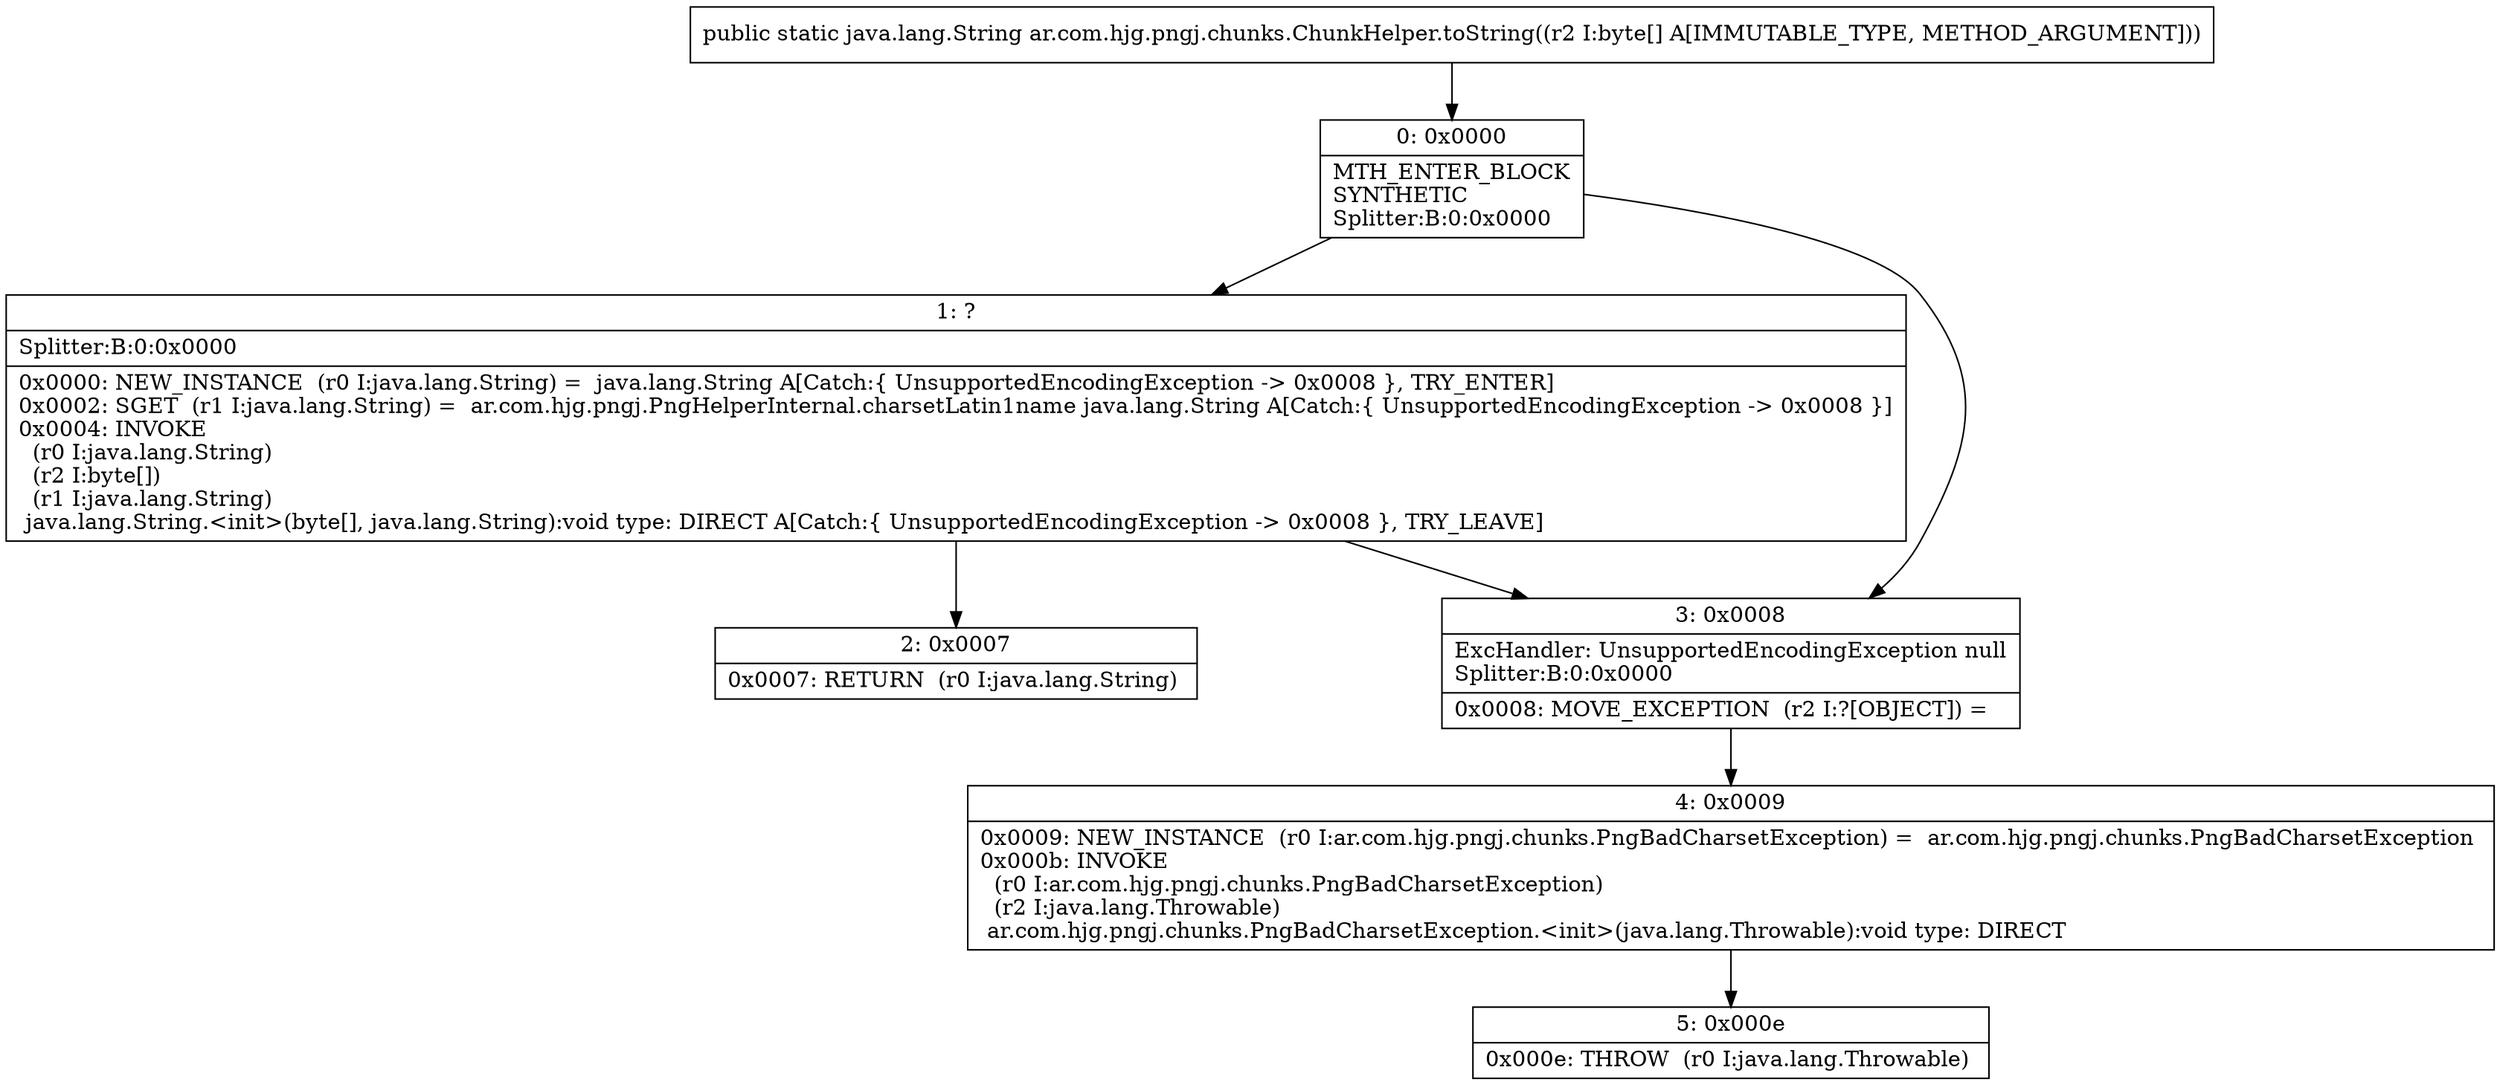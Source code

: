 digraph "CFG forar.com.hjg.pngj.chunks.ChunkHelper.toString([B)Ljava\/lang\/String;" {
Node_0 [shape=record,label="{0\:\ 0x0000|MTH_ENTER_BLOCK\lSYNTHETIC\lSplitter:B:0:0x0000\l}"];
Node_1 [shape=record,label="{1\:\ ?|Splitter:B:0:0x0000\l|0x0000: NEW_INSTANCE  (r0 I:java.lang.String) =  java.lang.String A[Catch:\{ UnsupportedEncodingException \-\> 0x0008 \}, TRY_ENTER]\l0x0002: SGET  (r1 I:java.lang.String) =  ar.com.hjg.pngj.PngHelperInternal.charsetLatin1name java.lang.String A[Catch:\{ UnsupportedEncodingException \-\> 0x0008 \}]\l0x0004: INVOKE  \l  (r0 I:java.lang.String)\l  (r2 I:byte[])\l  (r1 I:java.lang.String)\l java.lang.String.\<init\>(byte[], java.lang.String):void type: DIRECT A[Catch:\{ UnsupportedEncodingException \-\> 0x0008 \}, TRY_LEAVE]\l}"];
Node_2 [shape=record,label="{2\:\ 0x0007|0x0007: RETURN  (r0 I:java.lang.String) \l}"];
Node_3 [shape=record,label="{3\:\ 0x0008|ExcHandler: UnsupportedEncodingException null\lSplitter:B:0:0x0000\l|0x0008: MOVE_EXCEPTION  (r2 I:?[OBJECT]) =  \l}"];
Node_4 [shape=record,label="{4\:\ 0x0009|0x0009: NEW_INSTANCE  (r0 I:ar.com.hjg.pngj.chunks.PngBadCharsetException) =  ar.com.hjg.pngj.chunks.PngBadCharsetException \l0x000b: INVOKE  \l  (r0 I:ar.com.hjg.pngj.chunks.PngBadCharsetException)\l  (r2 I:java.lang.Throwable)\l ar.com.hjg.pngj.chunks.PngBadCharsetException.\<init\>(java.lang.Throwable):void type: DIRECT \l}"];
Node_5 [shape=record,label="{5\:\ 0x000e|0x000e: THROW  (r0 I:java.lang.Throwable) \l}"];
MethodNode[shape=record,label="{public static java.lang.String ar.com.hjg.pngj.chunks.ChunkHelper.toString((r2 I:byte[] A[IMMUTABLE_TYPE, METHOD_ARGUMENT])) }"];
MethodNode -> Node_0;
Node_0 -> Node_1;
Node_0 -> Node_3;
Node_1 -> Node_2;
Node_1 -> Node_3;
Node_3 -> Node_4;
Node_4 -> Node_5;
}

